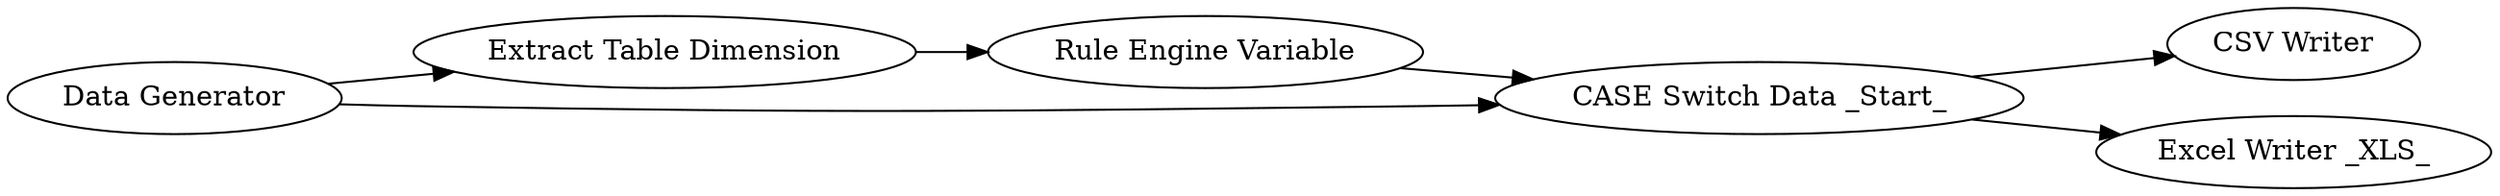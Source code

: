 digraph {
	13 [label="Data Generator"]
	14 [label="Extract Table Dimension"]
	17 [label="Rule Engine Variable"]
	18 [label="CSV Writer"]
	19 [label="Excel Writer _XLS_"]
	20 [label="CASE Switch Data _Start_"]
	13 -> 14
	13 -> 20
	14 -> 17
	17 -> 20
	20 -> 18
	20 -> 19
	rankdir=LR
}
